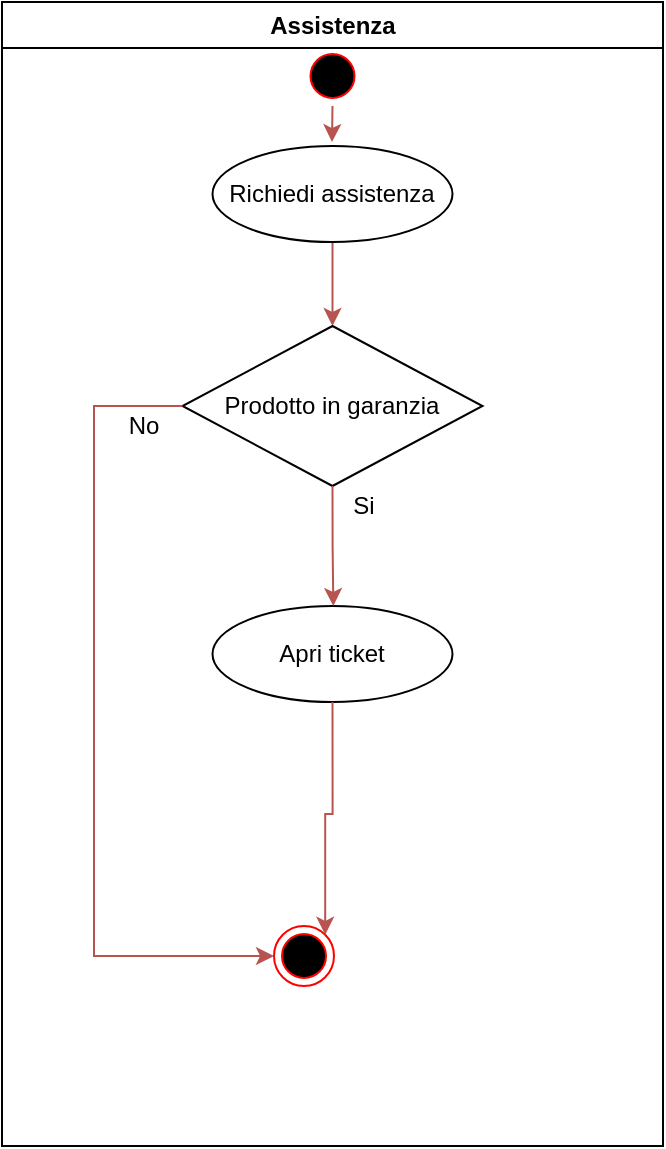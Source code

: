 <mxfile version="13.10.5" type="device"><diagram name="Page-1" id="e7e014a7-5840-1c2e-5031-d8a46d1fe8dd"><mxGraphModel dx="2207" dy="624" grid="1" gridSize="10" guides="1" tooltips="1" connect="1" arrows="1" fold="1" page="1" pageScale="1" pageWidth="1169" pageHeight="826" background="#ffffff" math="0" shadow="0"><root><mxCell id="0"/><mxCell id="1" parent="0"/><mxCell id="JWnK4qgNNNqhCWaMsV0J-89" value="Assistenza" style="swimlane;whiteSpace=wrap;startSize=23;" parent="1" vertex="1"><mxGeometry x="-1160" y="30" width="330.5" height="572" as="geometry"/></mxCell><mxCell id="JWnK4qgNNNqhCWaMsV0J-109" style="edgeStyle=orthogonalEdgeStyle;rounded=0;orthogonalLoop=1;jettySize=auto;html=1;exitX=0.5;exitY=1;exitDx=0;exitDy=0;entryX=0.5;entryY=0;entryDx=0;entryDy=0;fillColor=#f8cecc;strokeColor=#b85450;" parent="JWnK4qgNNNqhCWaMsV0J-89" source="JWnK4qgNNNqhCWaMsV0J-106" target="JWnK4qgNNNqhCWaMsV0J-108" edge="1"><mxGeometry relative="1" as="geometry"/></mxCell><mxCell id="JWnK4qgNNNqhCWaMsV0J-106" value="Richiedi assistenza" style="ellipse;whiteSpace=wrap;html=1;" parent="JWnK4qgNNNqhCWaMsV0J-89" vertex="1"><mxGeometry x="105.25" y="72" width="120" height="48" as="geometry"/></mxCell><mxCell id="JWnK4qgNNNqhCWaMsV0J-108" value="Prodotto in garanzia" style="rhombus;whiteSpace=wrap;html=1;" parent="JWnK4qgNNNqhCWaMsV0J-89" vertex="1"><mxGeometry x="90.25" y="162" width="150" height="80" as="geometry"/></mxCell><mxCell id="JWnK4qgNNNqhCWaMsV0J-111" value="Apri ticket" style="ellipse;whiteSpace=wrap;html=1;" parent="JWnK4qgNNNqhCWaMsV0J-89" vertex="1"><mxGeometry x="105.25" y="302" width="120" height="48" as="geometry"/></mxCell><mxCell id="JWnK4qgNNNqhCWaMsV0J-113" value="" style="ellipse;shape=endState;fillColor=#000000;strokeColor=#ff0000" parent="JWnK4qgNNNqhCWaMsV0J-89" vertex="1"><mxGeometry x="136" y="462" width="30" height="30" as="geometry"/></mxCell><mxCell id="JWnK4qgNNNqhCWaMsV0J-112" style="edgeStyle=orthogonalEdgeStyle;rounded=0;orthogonalLoop=1;jettySize=auto;html=1;exitX=0;exitY=0.5;exitDx=0;exitDy=0;fillColor=#f8cecc;strokeColor=#b85450;entryX=0;entryY=0.5;entryDx=0;entryDy=0;" parent="JWnK4qgNNNqhCWaMsV0J-89" source="JWnK4qgNNNqhCWaMsV0J-108" target="JWnK4qgNNNqhCWaMsV0J-113" edge="1"><mxGeometry relative="1" as="geometry"><mxPoint x="58" y="350" as="targetPoint"/><Array as="points"><mxPoint x="46" y="202"/><mxPoint x="46" y="477"/></Array></mxGeometry></mxCell><mxCell id="JWnK4qgNNNqhCWaMsV0J-114" value="Si" style="text;html=1;strokeColor=none;fillColor=none;align=center;verticalAlign=middle;whiteSpace=wrap;rounded=0;shadow=0;" parent="JWnK4qgNNNqhCWaMsV0J-89" vertex="1"><mxGeometry x="166" y="242" width="30" height="20" as="geometry"/></mxCell><mxCell id="JWnK4qgNNNqhCWaMsV0J-115" value="No" style="text;html=1;strokeColor=none;fillColor=none;align=center;verticalAlign=middle;whiteSpace=wrap;rounded=0;shadow=0;" parent="JWnK4qgNNNqhCWaMsV0J-89" vertex="1"><mxGeometry x="56" y="202" width="30" height="20" as="geometry"/></mxCell><mxCell id="JWnK4qgNNNqhCWaMsV0J-123" style="edgeStyle=orthogonalEdgeStyle;rounded=0;orthogonalLoop=1;jettySize=auto;html=1;exitX=0.5;exitY=1;exitDx=0;exitDy=0;fillColor=#f8cecc;strokeColor=#b85450;entryX=1;entryY=0;entryDx=0;entryDy=0;" parent="JWnK4qgNNNqhCWaMsV0J-89" source="JWnK4qgNNNqhCWaMsV0J-111" edge="1" target="JWnK4qgNNNqhCWaMsV0J-113"><mxGeometry relative="1" as="geometry"><mxPoint x="266" y="392" as="targetPoint"/></mxGeometry></mxCell><mxCell id="5" value="" style="ellipse;shape=startState;fillColor=#000000;strokeColor=#ff0000;" parent="JWnK4qgNNNqhCWaMsV0J-89" vertex="1"><mxGeometry x="150.25" y="22" width="30" height="30" as="geometry"/></mxCell><mxCell id="JWnK4qgNNNqhCWaMsV0J-110" style="edgeStyle=orthogonalEdgeStyle;rounded=0;orthogonalLoop=1;jettySize=auto;html=1;exitX=0.5;exitY=1;exitDx=0;exitDy=0;fillColor=#f8cecc;strokeColor=#b85450;" parent="1" source="JWnK4qgNNNqhCWaMsV0J-108" edge="1"><mxGeometry relative="1" as="geometry"><mxPoint x="-994.333" y="332" as="targetPoint"/></mxGeometry></mxCell><mxCell id="EZorZczZOG_P7zCx5wXQ-38" style="edgeStyle=orthogonalEdgeStyle;rounded=0;orthogonalLoop=1;jettySize=auto;html=1;exitX=0.5;exitY=1;exitDx=0;exitDy=0;fillColor=#f8cecc;strokeColor=#b85450;" edge="1" parent="1" source="5"><mxGeometry relative="1" as="geometry"><mxPoint x="-1450" y="130" as="sourcePoint"/><mxPoint x="-995" y="100" as="targetPoint"/></mxGeometry></mxCell></root></mxGraphModel></diagram></mxfile>